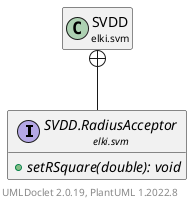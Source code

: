 @startuml
    remove .*\.(Instance|Par|Parameterizer|Factory)$
    set namespaceSeparator none
    hide empty fields
    hide empty methods

    interface "<size:14>SVDD.RadiusAcceptor\n<size:10>elki.svm" as elki.svm.SVDD.RadiusAcceptor [[SVDD.RadiusAcceptor.html]] {
        {abstract} +setRSquare(double): void
    }

    class "<size:14>SVDD\n<size:10>elki.svm" as elki.svm.SVDD [[SVDD.html]]

    elki.svm.SVDD +-- elki.svm.SVDD.RadiusAcceptor

    center footer UMLDoclet 2.0.19, PlantUML 1.2022.8
@enduml
